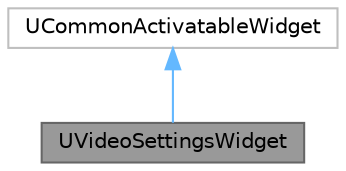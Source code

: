 digraph "UVideoSettingsWidget"
{
 // LATEX_PDF_SIZE
  bgcolor="transparent";
  edge [fontname=Helvetica,fontsize=10,labelfontname=Helvetica,labelfontsize=10];
  node [fontname=Helvetica,fontsize=10,shape=box,height=0.2,width=0.4];
  Node1 [label="UVideoSettingsWidget",height=0.2,width=0.4,color="gray40", fillcolor="grey60", style="filled", fontcolor="black",tooltip="Game video settings widget."];
  Node2 -> Node1 [dir="back",color="steelblue1",style="solid"];
  Node2 [label="UCommonActivatableWidget",height=0.2,width=0.4,color="grey75", fillcolor="white", style="filled",tooltip=" "];
}
